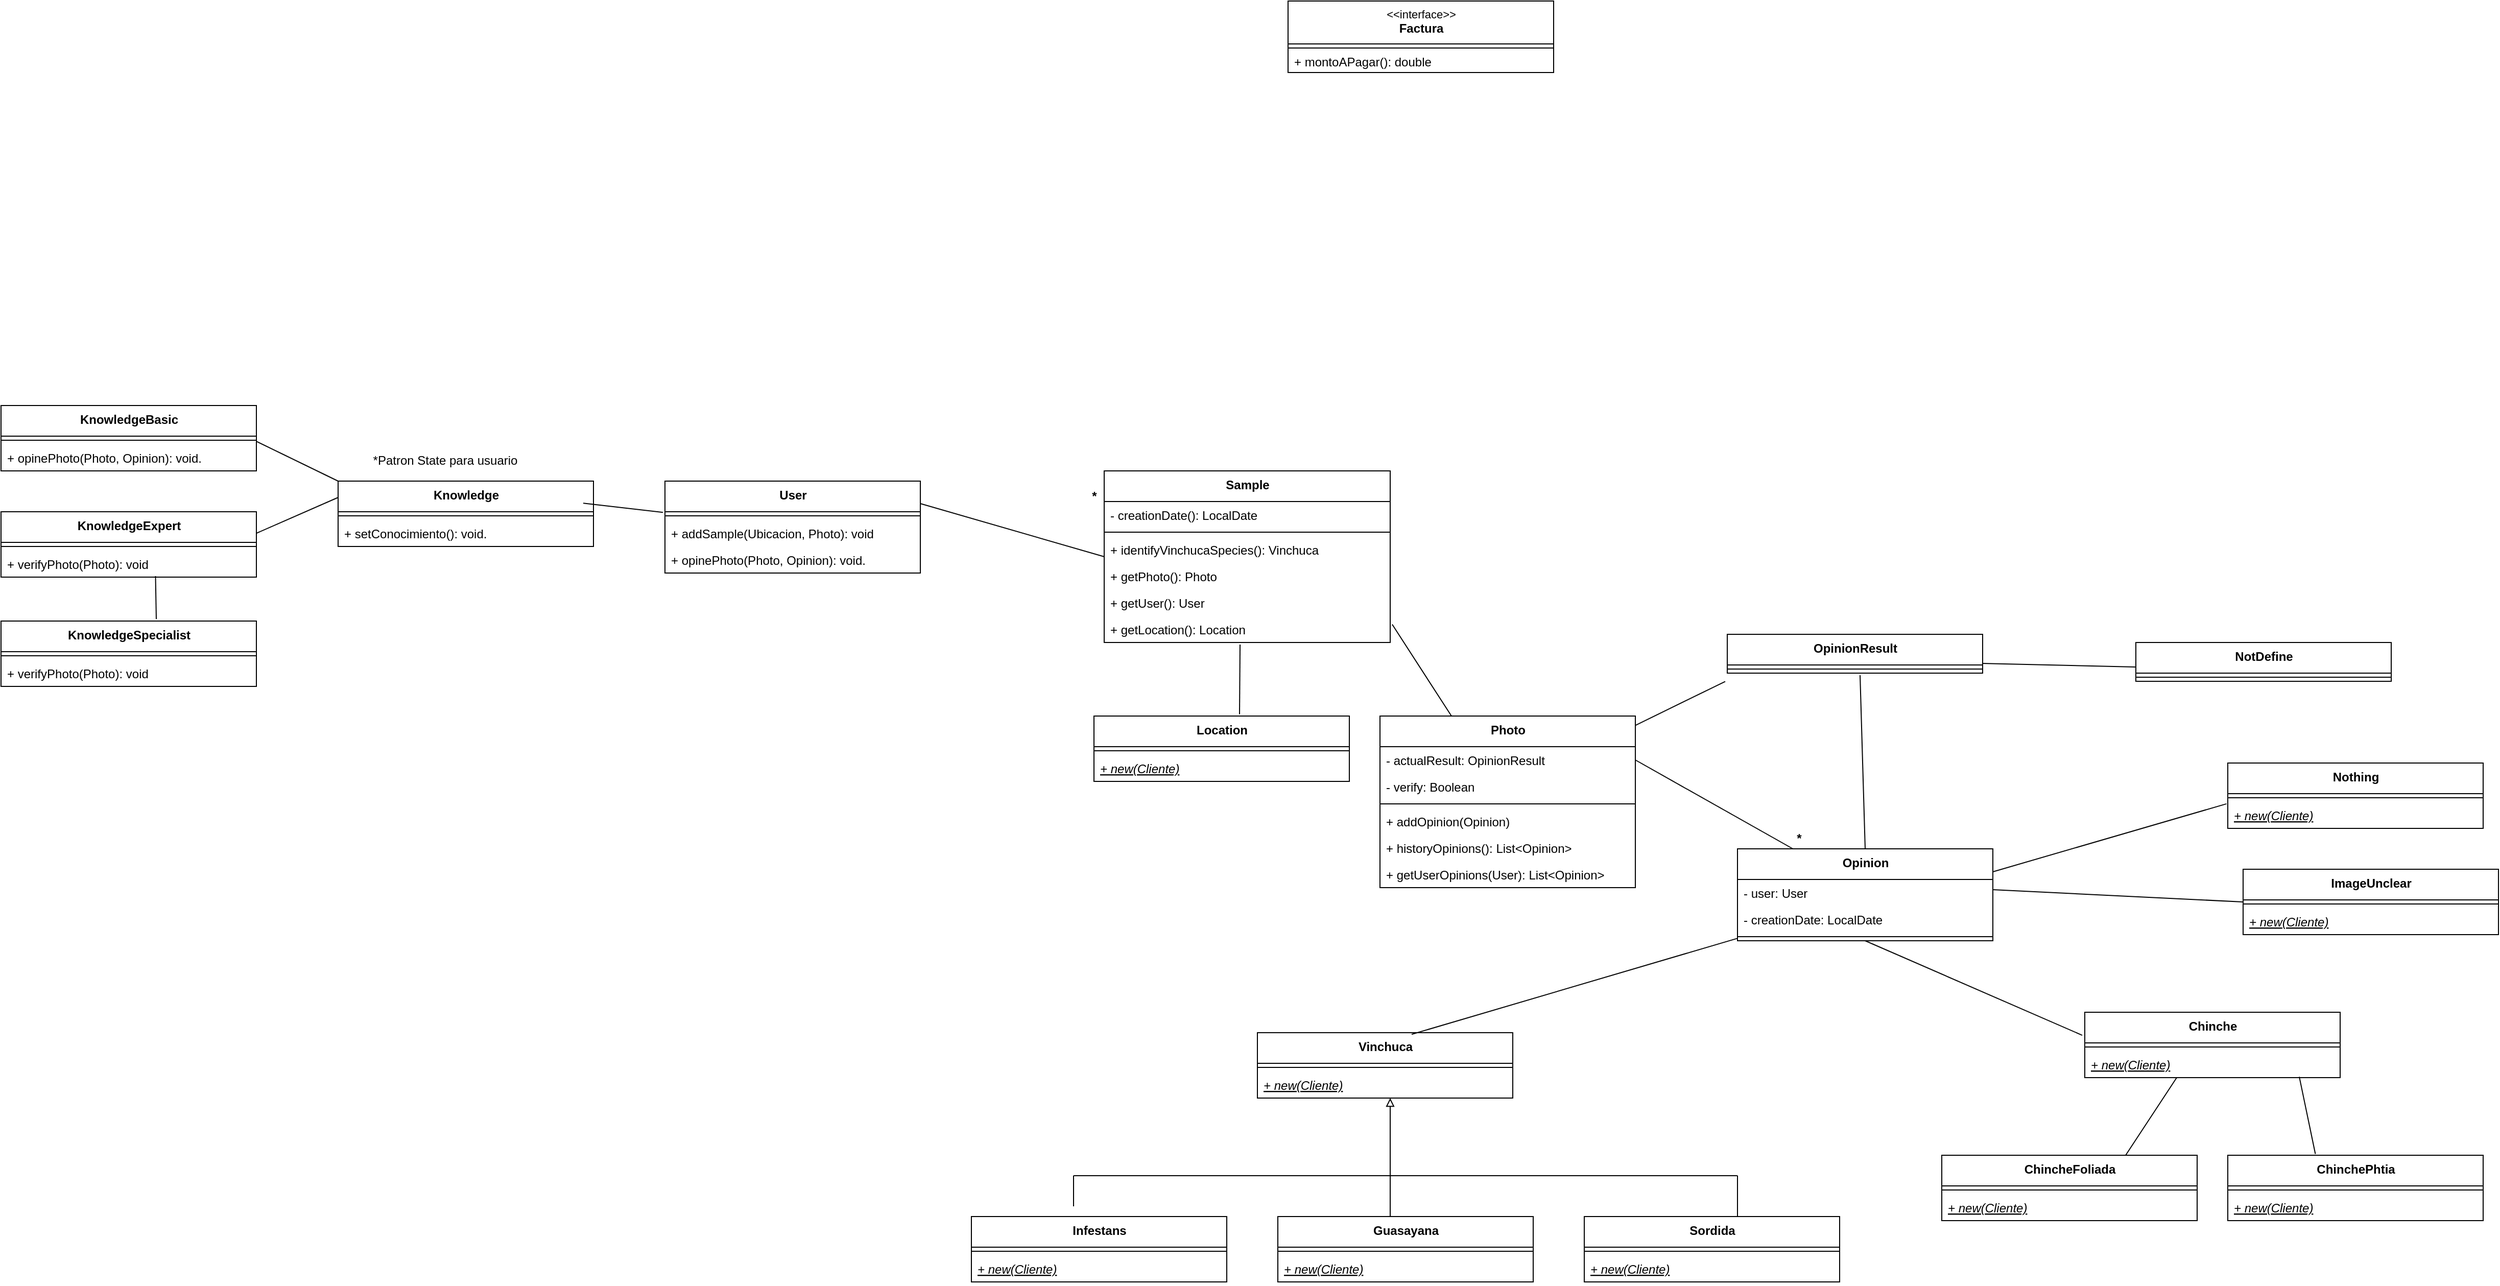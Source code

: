 <mxfile version="18.0.3" type="github">
  <diagram id="ae7LBZ6DJG40jsGKR7rI" name="Page-1">
    <mxGraphModel dx="2588" dy="495" grid="1" gridSize="10" guides="1" tooltips="1" connect="1" arrows="1" fold="1" page="1" pageScale="1" pageWidth="827" pageHeight="1169" math="0" shadow="0">
      <root>
        <mxCell id="0" />
        <mxCell id="1" parent="0" />
        <mxCell id="K2JFEXqpJTepmIrNeF1m-1" value="&lt;span style=&quot;font-size: 12px ; font-weight: 700&quot;&gt;User&lt;/span&gt;" style="swimlane;fontStyle=0;align=center;verticalAlign=top;childLayout=stackLayout;horizontal=1;startSize=30;horizontalStack=0;resizeParent=1;resizeParentMax=0;resizeLast=0;collapsible=0;marginBottom=0;html=1;labelBackgroundColor=none;labelBorderColor=none;fontSize=11;" parent="1" vertex="1">
          <mxGeometry x="-240" y="570" width="250" height="90" as="geometry" />
        </mxCell>
        <mxCell id="K2JFEXqpJTepmIrNeF1m-3" value="" style="line;strokeWidth=1;fillColor=none;align=left;verticalAlign=middle;spacingTop=-1;spacingLeft=3;spacingRight=3;rotatable=0;labelPosition=right;points=[];portConstraint=eastwest;labelBackgroundColor=none;labelBorderColor=none;fontSize=11;html=1;" parent="K2JFEXqpJTepmIrNeF1m-1" vertex="1">
          <mxGeometry y="30" width="250" height="8" as="geometry" />
        </mxCell>
        <mxCell id="pHlB20BNlkgOtDpx7atT-137" value="+ addSample(Ubicacion, Photo): void" style="text;strokeColor=none;fillColor=none;align=left;verticalAlign=top;spacingLeft=4;spacingRight=4;overflow=hidden;rotatable=0;points=[[0,0.5],[1,0.5]];portConstraint=eastwest;fontStyle=0" parent="K2JFEXqpJTepmIrNeF1m-1" vertex="1">
          <mxGeometry y="38" width="250" height="26" as="geometry" />
        </mxCell>
        <mxCell id="pHlB20BNlkgOtDpx7atT-17" value="+ opinePhoto(Photo, Opinion): void." style="text;strokeColor=none;fillColor=none;align=left;verticalAlign=top;spacingLeft=4;spacingRight=4;overflow=hidden;rotatable=0;points=[[0,0.5],[1,0.5]];portConstraint=eastwest;fontStyle=0" parent="K2JFEXqpJTepmIrNeF1m-1" vertex="1">
          <mxGeometry y="64" width="250" height="26" as="geometry" />
        </mxCell>
        <mxCell id="K2JFEXqpJTepmIrNeF1m-9" value="&amp;lt;&amp;lt;interface&amp;gt;&amp;gt;&lt;br&gt;&lt;span style=&quot;font-size: 12px ; font-weight: 700&quot;&gt;Factura&lt;/span&gt;" style="swimlane;fontStyle=0;align=center;verticalAlign=top;childLayout=stackLayout;horizontal=1;startSize=42;horizontalStack=0;resizeParent=1;resizeParentMax=0;resizeLast=0;collapsible=0;marginBottom=0;html=1;labelBackgroundColor=none;labelBorderColor=none;fontSize=11;" parent="1" vertex="1">
          <mxGeometry x="370" y="100" width="260" height="70" as="geometry" />
        </mxCell>
        <mxCell id="K2JFEXqpJTepmIrNeF1m-10" value="" style="line;strokeWidth=1;fillColor=none;align=left;verticalAlign=middle;spacingTop=-1;spacingLeft=3;spacingRight=3;rotatable=0;labelPosition=right;points=[];portConstraint=eastwest;labelBackgroundColor=none;labelBorderColor=none;fontSize=11;html=1;" parent="K2JFEXqpJTepmIrNeF1m-9" vertex="1">
          <mxGeometry y="42" width="260" height="8" as="geometry" />
        </mxCell>
        <mxCell id="K2JFEXqpJTepmIrNeF1m-11" value="&lt;span style=&quot;font-size: 12px&quot;&gt;+ montoAPagar(): double&lt;/span&gt;" style="text;html=1;strokeColor=none;fillColor=none;align=left;verticalAlign=middle;spacingLeft=4;spacingRight=4;overflow=hidden;rotatable=0;points=[[0,0.5],[1,0.5]];portConstraint=eastwest;labelBackgroundColor=none;labelBorderColor=none;fontSize=11;" parent="K2JFEXqpJTepmIrNeF1m-9" vertex="1">
          <mxGeometry y="50" width="260" height="20" as="geometry" />
        </mxCell>
        <mxCell id="pHlB20BNlkgOtDpx7atT-3" value="&lt;span style=&quot;font-size: 12px ; font-weight: 700&quot;&gt;Sample&lt;/span&gt;" style="swimlane;fontStyle=0;align=center;verticalAlign=top;childLayout=stackLayout;horizontal=1;startSize=30;horizontalStack=0;resizeParent=1;resizeParentMax=0;resizeLast=0;collapsible=0;marginBottom=0;html=1;labelBackgroundColor=none;labelBorderColor=none;fontSize=11;" parent="1" vertex="1">
          <mxGeometry x="190" y="560" width="280" height="168" as="geometry" />
        </mxCell>
        <mxCell id="_neJQCjdiO2XLyn74PPV-8" value="- creationDate(): LocalDate" style="text;strokeColor=none;fillColor=none;align=left;verticalAlign=top;spacingLeft=4;spacingRight=4;overflow=hidden;rotatable=0;points=[[0,0.5],[1,0.5]];portConstraint=eastwest;fontStyle=0" vertex="1" parent="pHlB20BNlkgOtDpx7atT-3">
          <mxGeometry y="30" width="280" height="26" as="geometry" />
        </mxCell>
        <mxCell id="pHlB20BNlkgOtDpx7atT-5" value="" style="line;strokeWidth=1;fillColor=none;align=left;verticalAlign=middle;spacingTop=-1;spacingLeft=3;spacingRight=3;rotatable=0;labelPosition=right;points=[];portConstraint=eastwest;labelBackgroundColor=none;labelBorderColor=none;fontSize=11;html=1;" parent="pHlB20BNlkgOtDpx7atT-3" vertex="1">
          <mxGeometry y="56" width="280" height="8" as="geometry" />
        </mxCell>
        <mxCell id="pHlB20BNlkgOtDpx7atT-6" value="+ identifyVinchucaSpecies(): Vinchuca" style="text;strokeColor=none;fillColor=none;align=left;verticalAlign=top;spacingLeft=4;spacingRight=4;overflow=hidden;rotatable=0;points=[[0,0.5],[1,0.5]];portConstraint=eastwest;fontStyle=0" parent="pHlB20BNlkgOtDpx7atT-3" vertex="1">
          <mxGeometry y="64" width="280" height="26" as="geometry" />
        </mxCell>
        <mxCell id="_neJQCjdiO2XLyn74PPV-9" value="+ getPhoto(): Photo" style="text;strokeColor=none;fillColor=none;align=left;verticalAlign=top;spacingLeft=4;spacingRight=4;overflow=hidden;rotatable=0;points=[[0,0.5],[1,0.5]];portConstraint=eastwest;fontStyle=0" vertex="1" parent="pHlB20BNlkgOtDpx7atT-3">
          <mxGeometry y="90" width="280" height="26" as="geometry" />
        </mxCell>
        <mxCell id="_neJQCjdiO2XLyn74PPV-10" value="+ getUser(): User" style="text;strokeColor=none;fillColor=none;align=left;verticalAlign=top;spacingLeft=4;spacingRight=4;overflow=hidden;rotatable=0;points=[[0,0.5],[1,0.5]];portConstraint=eastwest;fontStyle=0" vertex="1" parent="pHlB20BNlkgOtDpx7atT-3">
          <mxGeometry y="116" width="280" height="26" as="geometry" />
        </mxCell>
        <mxCell id="_neJQCjdiO2XLyn74PPV-11" value="+ getLocation(): Location" style="text;strokeColor=none;fillColor=none;align=left;verticalAlign=top;spacingLeft=4;spacingRight=4;overflow=hidden;rotatable=0;points=[[0,0.5],[1,0.5]];portConstraint=eastwest;fontStyle=0" vertex="1" parent="pHlB20BNlkgOtDpx7atT-3">
          <mxGeometry y="142" width="280" height="26" as="geometry" />
        </mxCell>
        <mxCell id="pHlB20BNlkgOtDpx7atT-47" value="&lt;span style=&quot;font-size: 12px;&quot;&gt;&lt;b&gt;Vinchuca&lt;/b&gt;&lt;/span&gt;" style="swimlane;fontStyle=0;align=center;verticalAlign=top;childLayout=stackLayout;horizontal=1;startSize=30;horizontalStack=0;resizeParent=1;resizeParentMax=0;resizeLast=0;collapsible=0;marginBottom=0;html=1;labelBackgroundColor=none;labelBorderColor=none;fontSize=11;" parent="1" vertex="1">
          <mxGeometry x="340" y="1110" width="250" height="64" as="geometry" />
        </mxCell>
        <mxCell id="pHlB20BNlkgOtDpx7atT-49" value="" style="line;strokeWidth=1;fillColor=none;align=left;verticalAlign=middle;spacingTop=-1;spacingLeft=3;spacingRight=3;rotatable=0;labelPosition=right;points=[];portConstraint=eastwest;labelBackgroundColor=none;labelBorderColor=none;fontSize=11;html=1;" parent="pHlB20BNlkgOtDpx7atT-47" vertex="1">
          <mxGeometry y="30" width="250" height="8" as="geometry" />
        </mxCell>
        <mxCell id="pHlB20BNlkgOtDpx7atT-50" value="+ new(Cliente)" style="text;strokeColor=none;fillColor=none;align=left;verticalAlign=top;spacingLeft=4;spacingRight=4;overflow=hidden;rotatable=0;points=[[0,0.5],[1,0.5]];portConstraint=eastwest;fontStyle=6" parent="pHlB20BNlkgOtDpx7atT-47" vertex="1">
          <mxGeometry y="38" width="250" height="26" as="geometry" />
        </mxCell>
        <mxCell id="pHlB20BNlkgOtDpx7atT-58" value="&lt;span style=&quot;font-size: 12px;&quot;&gt;&lt;b&gt;Sordida&lt;/b&gt;&lt;/span&gt;" style="swimlane;fontStyle=0;align=center;verticalAlign=top;childLayout=stackLayout;horizontal=1;startSize=30;horizontalStack=0;resizeParent=1;resizeParentMax=0;resizeLast=0;collapsible=0;marginBottom=0;html=1;labelBackgroundColor=none;labelBorderColor=none;fontSize=11;" parent="1" vertex="1">
          <mxGeometry x="660" y="1290" width="250" height="64" as="geometry" />
        </mxCell>
        <mxCell id="pHlB20BNlkgOtDpx7atT-60" value="" style="line;strokeWidth=1;fillColor=none;align=left;verticalAlign=middle;spacingTop=-1;spacingLeft=3;spacingRight=3;rotatable=0;labelPosition=right;points=[];portConstraint=eastwest;labelBackgroundColor=none;labelBorderColor=none;fontSize=11;html=1;" parent="pHlB20BNlkgOtDpx7atT-58" vertex="1">
          <mxGeometry y="30" width="250" height="8" as="geometry" />
        </mxCell>
        <mxCell id="pHlB20BNlkgOtDpx7atT-61" value="+ new(Cliente)" style="text;strokeColor=none;fillColor=none;align=left;verticalAlign=top;spacingLeft=4;spacingRight=4;overflow=hidden;rotatable=0;points=[[0,0.5],[1,0.5]];portConstraint=eastwest;fontStyle=6" parent="pHlB20BNlkgOtDpx7atT-58" vertex="1">
          <mxGeometry y="38" width="250" height="26" as="geometry" />
        </mxCell>
        <mxCell id="pHlB20BNlkgOtDpx7atT-69" value="&lt;span style=&quot;font-size: 12px;&quot;&gt;&lt;b&gt;Infestans&lt;/b&gt;&lt;/span&gt;" style="swimlane;fontStyle=0;align=center;verticalAlign=top;childLayout=stackLayout;horizontal=1;startSize=30;horizontalStack=0;resizeParent=1;resizeParentMax=0;resizeLast=0;collapsible=0;marginBottom=0;html=1;labelBackgroundColor=none;labelBorderColor=none;fontSize=11;" parent="1" vertex="1">
          <mxGeometry x="60" y="1290" width="250" height="64" as="geometry" />
        </mxCell>
        <mxCell id="pHlB20BNlkgOtDpx7atT-71" value="" style="line;strokeWidth=1;fillColor=none;align=left;verticalAlign=middle;spacingTop=-1;spacingLeft=3;spacingRight=3;rotatable=0;labelPosition=right;points=[];portConstraint=eastwest;labelBackgroundColor=none;labelBorderColor=none;fontSize=11;html=1;" parent="pHlB20BNlkgOtDpx7atT-69" vertex="1">
          <mxGeometry y="30" width="250" height="8" as="geometry" />
        </mxCell>
        <mxCell id="pHlB20BNlkgOtDpx7atT-72" value="+ new(Cliente)" style="text;strokeColor=none;fillColor=none;align=left;verticalAlign=top;spacingLeft=4;spacingRight=4;overflow=hidden;rotatable=0;points=[[0,0.5],[1,0.5]];portConstraint=eastwest;fontStyle=6" parent="pHlB20BNlkgOtDpx7atT-69" vertex="1">
          <mxGeometry y="38" width="250" height="26" as="geometry" />
        </mxCell>
        <mxCell id="pHlB20BNlkgOtDpx7atT-80" value="&lt;span style=&quot;font-size: 12px;&quot;&gt;&lt;b&gt;Guasayana&lt;/b&gt;&lt;/span&gt;" style="swimlane;fontStyle=0;align=center;verticalAlign=top;childLayout=stackLayout;horizontal=1;startSize=30;horizontalStack=0;resizeParent=1;resizeParentMax=0;resizeLast=0;collapsible=0;marginBottom=0;html=1;labelBackgroundColor=none;labelBorderColor=none;fontSize=11;" parent="1" vertex="1">
          <mxGeometry x="360" y="1290" width="250" height="64" as="geometry" />
        </mxCell>
        <mxCell id="pHlB20BNlkgOtDpx7atT-82" value="" style="line;strokeWidth=1;fillColor=none;align=left;verticalAlign=middle;spacingTop=-1;spacingLeft=3;spacingRight=3;rotatable=0;labelPosition=right;points=[];portConstraint=eastwest;labelBackgroundColor=none;labelBorderColor=none;fontSize=11;html=1;" parent="pHlB20BNlkgOtDpx7atT-80" vertex="1">
          <mxGeometry y="30" width="250" height="8" as="geometry" />
        </mxCell>
        <mxCell id="pHlB20BNlkgOtDpx7atT-83" value="+ new(Cliente)" style="text;strokeColor=none;fillColor=none;align=left;verticalAlign=top;spacingLeft=4;spacingRight=4;overflow=hidden;rotatable=0;points=[[0,0.5],[1,0.5]];portConstraint=eastwest;fontStyle=6" parent="pHlB20BNlkgOtDpx7atT-80" vertex="1">
          <mxGeometry y="38" width="250" height="26" as="geometry" />
        </mxCell>
        <mxCell id="pHlB20BNlkgOtDpx7atT-92" value="" style="endArrow=none;html=1;rounded=0;" parent="1" edge="1">
          <mxGeometry width="50" height="50" relative="1" as="geometry">
            <mxPoint x="160" y="1250" as="sourcePoint" />
            <mxPoint x="810" y="1250" as="targetPoint" />
          </mxGeometry>
        </mxCell>
        <mxCell id="pHlB20BNlkgOtDpx7atT-93" value="" style="endArrow=none;html=1;rounded=0;endFill=0;" parent="1" edge="1">
          <mxGeometry width="50" height="50" relative="1" as="geometry">
            <mxPoint x="470" y="1250" as="sourcePoint" />
            <mxPoint x="470" y="1290" as="targetPoint" />
          </mxGeometry>
        </mxCell>
        <mxCell id="pHlB20BNlkgOtDpx7atT-94" value="" style="endArrow=block;html=1;rounded=0;entryX=0.52;entryY=1;entryDx=0;entryDy=0;entryPerimeter=0;endFill=0;" parent="1" target="pHlB20BNlkgOtDpx7atT-50" edge="1">
          <mxGeometry width="50" height="50" relative="1" as="geometry">
            <mxPoint x="470" y="1260" as="sourcePoint" />
            <mxPoint x="510" y="1230" as="targetPoint" />
          </mxGeometry>
        </mxCell>
        <mxCell id="pHlB20BNlkgOtDpx7atT-95" value="" style="endArrow=none;html=1;rounded=0;endFill=0;" parent="1" edge="1">
          <mxGeometry width="50" height="50" relative="1" as="geometry">
            <mxPoint x="160" y="1250" as="sourcePoint" />
            <mxPoint x="160" y="1280" as="targetPoint" />
          </mxGeometry>
        </mxCell>
        <mxCell id="pHlB20BNlkgOtDpx7atT-97" value="" style="endArrow=none;html=1;rounded=0;endFill=0;" parent="1" edge="1">
          <mxGeometry width="50" height="50" relative="1" as="geometry">
            <mxPoint x="810" y="1250" as="sourcePoint" />
            <mxPoint x="810" y="1290" as="targetPoint" />
          </mxGeometry>
        </mxCell>
        <mxCell id="pHlB20BNlkgOtDpx7atT-100" value="&lt;span style=&quot;font-size: 12px;&quot;&gt;&lt;b&gt;Photo&lt;/b&gt;&lt;/span&gt;" style="swimlane;fontStyle=0;align=center;verticalAlign=top;childLayout=stackLayout;horizontal=1;startSize=30;horizontalStack=0;resizeParent=1;resizeParentMax=0;resizeLast=0;collapsible=0;marginBottom=0;html=1;labelBackgroundColor=none;labelBorderColor=none;fontSize=11;" parent="1" vertex="1">
          <mxGeometry x="460" y="800" width="250" height="168" as="geometry" />
        </mxCell>
        <mxCell id="pHlB20BNlkgOtDpx7atT-103" value="- actualResult: OpinionResult" style="text;strokeColor=none;fillColor=none;align=left;verticalAlign=top;spacingLeft=4;spacingRight=4;overflow=hidden;rotatable=0;points=[[0,0.5],[1,0.5]];portConstraint=eastwest;fontStyle=0" parent="pHlB20BNlkgOtDpx7atT-100" vertex="1">
          <mxGeometry y="30" width="250" height="26" as="geometry" />
        </mxCell>
        <mxCell id="cK6lhMqTZY_zGtxXsKJP-9" value="- verify: Boolean" style="text;strokeColor=none;fillColor=none;align=left;verticalAlign=top;spacingLeft=4;spacingRight=4;overflow=hidden;rotatable=0;points=[[0,0.5],[1,0.5]];portConstraint=eastwest;fontStyle=0" parent="pHlB20BNlkgOtDpx7atT-100" vertex="1">
          <mxGeometry y="56" width="250" height="26" as="geometry" />
        </mxCell>
        <mxCell id="pHlB20BNlkgOtDpx7atT-102" value="" style="line;strokeWidth=1;fillColor=none;align=left;verticalAlign=middle;spacingTop=-1;spacingLeft=3;spacingRight=3;rotatable=0;labelPosition=right;points=[];portConstraint=eastwest;labelBackgroundColor=none;labelBorderColor=none;fontSize=11;html=1;" parent="pHlB20BNlkgOtDpx7atT-100" vertex="1">
          <mxGeometry y="82" width="250" height="8" as="geometry" />
        </mxCell>
        <mxCell id="cK6lhMqTZY_zGtxXsKJP-25" value="+ addOpinion(Opinion)" style="text;strokeColor=none;fillColor=none;align=left;verticalAlign=top;spacingLeft=4;spacingRight=4;overflow=hidden;rotatable=0;points=[[0,0.5],[1,0.5]];portConstraint=eastwest;fontStyle=0" parent="pHlB20BNlkgOtDpx7atT-100" vertex="1">
          <mxGeometry y="90" width="250" height="26" as="geometry" />
        </mxCell>
        <mxCell id="cK6lhMqTZY_zGtxXsKJP-26" value="+ historyOpinions(): List&lt;Opinion&gt;" style="text;strokeColor=none;fillColor=none;align=left;verticalAlign=top;spacingLeft=4;spacingRight=4;overflow=hidden;rotatable=0;points=[[0,0.5],[1,0.5]];portConstraint=eastwest;fontStyle=0" parent="pHlB20BNlkgOtDpx7atT-100" vertex="1">
          <mxGeometry y="116" width="250" height="26" as="geometry" />
        </mxCell>
        <mxCell id="_neJQCjdiO2XLyn74PPV-12" value="+ getUserOpinions(User): List&lt;Opinion&gt;" style="text;strokeColor=none;fillColor=none;align=left;verticalAlign=top;spacingLeft=4;spacingRight=4;overflow=hidden;rotatable=0;points=[[0,0.5],[1,0.5]];portConstraint=eastwest;fontStyle=0" vertex="1" parent="pHlB20BNlkgOtDpx7atT-100">
          <mxGeometry y="142" width="250" height="26" as="geometry" />
        </mxCell>
        <mxCell id="pHlB20BNlkgOtDpx7atT-108" value="&lt;span style=&quot;font-size: 12px;&quot;&gt;&lt;b&gt;Location&lt;/b&gt;&lt;/span&gt;" style="swimlane;fontStyle=0;align=center;verticalAlign=top;childLayout=stackLayout;horizontal=1;startSize=30;horizontalStack=0;resizeParent=1;resizeParentMax=0;resizeLast=0;collapsible=0;marginBottom=0;html=1;labelBackgroundColor=none;labelBorderColor=none;fontSize=11;" parent="1" vertex="1">
          <mxGeometry x="180" y="800" width="250" height="64" as="geometry" />
        </mxCell>
        <mxCell id="pHlB20BNlkgOtDpx7atT-110" value="" style="line;strokeWidth=1;fillColor=none;align=left;verticalAlign=middle;spacingTop=-1;spacingLeft=3;spacingRight=3;rotatable=0;labelPosition=right;points=[];portConstraint=eastwest;labelBackgroundColor=none;labelBorderColor=none;fontSize=11;html=1;" parent="pHlB20BNlkgOtDpx7atT-108" vertex="1">
          <mxGeometry y="30" width="250" height="8" as="geometry" />
        </mxCell>
        <mxCell id="pHlB20BNlkgOtDpx7atT-111" value="+ new(Cliente)" style="text;strokeColor=none;fillColor=none;align=left;verticalAlign=top;spacingLeft=4;spacingRight=4;overflow=hidden;rotatable=0;points=[[0,0.5],[1,0.5]];portConstraint=eastwest;fontStyle=6" parent="pHlB20BNlkgOtDpx7atT-108" vertex="1">
          <mxGeometry y="38" width="250" height="26" as="geometry" />
        </mxCell>
        <mxCell id="pHlB20BNlkgOtDpx7atT-112" value="" style="endArrow=none;html=1;rounded=0;exitX=0.57;exitY=-0.028;exitDx=0;exitDy=0;exitPerimeter=0;entryX=0.475;entryY=1.077;entryDx=0;entryDy=0;entryPerimeter=0;" parent="1" source="pHlB20BNlkgOtDpx7atT-108" target="_neJQCjdiO2XLyn74PPV-11" edge="1">
          <mxGeometry width="50" height="50" relative="1" as="geometry">
            <mxPoint x="320" y="790" as="sourcePoint" />
            <mxPoint x="323" y="740" as="targetPoint" />
          </mxGeometry>
        </mxCell>
        <mxCell id="pHlB20BNlkgOtDpx7atT-113" value="" style="endArrow=none;html=1;rounded=0;entryX=0;entryY=0.5;entryDx=0;entryDy=0;" parent="1" target="pHlB20BNlkgOtDpx7atT-3" edge="1">
          <mxGeometry width="50" height="50" relative="1" as="geometry">
            <mxPoint x="10" y="592" as="sourcePoint" />
            <mxPoint x="370" y="710" as="targetPoint" />
          </mxGeometry>
        </mxCell>
        <mxCell id="pHlB20BNlkgOtDpx7atT-114" value="" style="endArrow=none;html=1;rounded=0;entryX=1.007;entryY=0.318;entryDx=0;entryDy=0;entryPerimeter=0;" parent="1" target="_neJQCjdiO2XLyn74PPV-11" edge="1">
          <mxGeometry width="50" height="50" relative="1" as="geometry">
            <mxPoint x="530" y="800" as="sourcePoint" />
            <mxPoint x="470" y="690" as="targetPoint" />
          </mxGeometry>
        </mxCell>
        <mxCell id="pHlB20BNlkgOtDpx7atT-115" value="&lt;span style=&quot;font-size: 12px;&quot;&gt;&lt;b&gt;ChinchePhtia&lt;/b&gt;&lt;/span&gt;" style="swimlane;fontStyle=0;align=center;verticalAlign=top;childLayout=stackLayout;horizontal=1;startSize=30;horizontalStack=0;resizeParent=1;resizeParentMax=0;resizeLast=0;collapsible=0;marginBottom=0;html=1;labelBackgroundColor=none;labelBorderColor=none;fontSize=11;" parent="1" vertex="1">
          <mxGeometry x="1290" y="1230" width="250" height="64" as="geometry" />
        </mxCell>
        <mxCell id="pHlB20BNlkgOtDpx7atT-117" value="" style="line;strokeWidth=1;fillColor=none;align=left;verticalAlign=middle;spacingTop=-1;spacingLeft=3;spacingRight=3;rotatable=0;labelPosition=right;points=[];portConstraint=eastwest;labelBackgroundColor=none;labelBorderColor=none;fontSize=11;html=1;" parent="pHlB20BNlkgOtDpx7atT-115" vertex="1">
          <mxGeometry y="30" width="250" height="8" as="geometry" />
        </mxCell>
        <mxCell id="pHlB20BNlkgOtDpx7atT-118" value="+ new(Cliente)" style="text;strokeColor=none;fillColor=none;align=left;verticalAlign=top;spacingLeft=4;spacingRight=4;overflow=hidden;rotatable=0;points=[[0,0.5],[1,0.5]];portConstraint=eastwest;fontStyle=6" parent="pHlB20BNlkgOtDpx7atT-115" vertex="1">
          <mxGeometry y="38" width="250" height="26" as="geometry" />
        </mxCell>
        <mxCell id="pHlB20BNlkgOtDpx7atT-119" value="&lt;span style=&quot;font-size: 12px;&quot;&gt;&lt;b&gt;ChincheFoliada&lt;/b&gt;&lt;/span&gt;" style="swimlane;fontStyle=0;align=center;verticalAlign=top;childLayout=stackLayout;horizontal=1;startSize=30;horizontalStack=0;resizeParent=1;resizeParentMax=0;resizeLast=0;collapsible=0;marginBottom=0;html=1;labelBackgroundColor=none;labelBorderColor=none;fontSize=11;" parent="1" vertex="1">
          <mxGeometry x="1010" y="1230" width="250" height="64" as="geometry" />
        </mxCell>
        <mxCell id="pHlB20BNlkgOtDpx7atT-121" value="" style="line;strokeWidth=1;fillColor=none;align=left;verticalAlign=middle;spacingTop=-1;spacingLeft=3;spacingRight=3;rotatable=0;labelPosition=right;points=[];portConstraint=eastwest;labelBackgroundColor=none;labelBorderColor=none;fontSize=11;html=1;" parent="pHlB20BNlkgOtDpx7atT-119" vertex="1">
          <mxGeometry y="30" width="250" height="8" as="geometry" />
        </mxCell>
        <mxCell id="pHlB20BNlkgOtDpx7atT-122" value="+ new(Cliente)" style="text;strokeColor=none;fillColor=none;align=left;verticalAlign=top;spacingLeft=4;spacingRight=4;overflow=hidden;rotatable=0;points=[[0,0.5],[1,0.5]];portConstraint=eastwest;fontStyle=6" parent="pHlB20BNlkgOtDpx7atT-119" vertex="1">
          <mxGeometry y="38" width="250" height="26" as="geometry" />
        </mxCell>
        <mxCell id="pHlB20BNlkgOtDpx7atT-123" value="&lt;span style=&quot;font-size: 12px;&quot;&gt;&lt;b&gt;Chinche&lt;/b&gt;&lt;/span&gt;" style="swimlane;fontStyle=0;align=center;verticalAlign=top;childLayout=stackLayout;horizontal=1;startSize=30;horizontalStack=0;resizeParent=1;resizeParentMax=0;resizeLast=0;collapsible=0;marginBottom=0;html=1;labelBackgroundColor=none;labelBorderColor=none;fontSize=11;" parent="1" vertex="1">
          <mxGeometry x="1150" y="1090" width="250" height="64" as="geometry" />
        </mxCell>
        <mxCell id="pHlB20BNlkgOtDpx7atT-125" value="" style="line;strokeWidth=1;fillColor=none;align=left;verticalAlign=middle;spacingTop=-1;spacingLeft=3;spacingRight=3;rotatable=0;labelPosition=right;points=[];portConstraint=eastwest;labelBackgroundColor=none;labelBorderColor=none;fontSize=11;html=1;" parent="pHlB20BNlkgOtDpx7atT-123" vertex="1">
          <mxGeometry y="30" width="250" height="8" as="geometry" />
        </mxCell>
        <mxCell id="pHlB20BNlkgOtDpx7atT-126" value="+ new(Cliente)" style="text;strokeColor=none;fillColor=none;align=left;verticalAlign=top;spacingLeft=4;spacingRight=4;overflow=hidden;rotatable=0;points=[[0,0.5],[1,0.5]];portConstraint=eastwest;fontStyle=6" parent="pHlB20BNlkgOtDpx7atT-123" vertex="1">
          <mxGeometry y="38" width="250" height="26" as="geometry" />
        </mxCell>
        <mxCell id="pHlB20BNlkgOtDpx7atT-127" value="" style="endArrow=none;html=1;rounded=0;entryX=0.36;entryY=1;entryDx=0;entryDy=0;entryPerimeter=0;exitX=0.72;exitY=0;exitDx=0;exitDy=0;exitPerimeter=0;" parent="1" source="pHlB20BNlkgOtDpx7atT-119" target="pHlB20BNlkgOtDpx7atT-126" edge="1">
          <mxGeometry width="50" height="50" relative="1" as="geometry">
            <mxPoint x="1190" y="1190" as="sourcePoint" />
            <mxPoint x="1240" y="1140" as="targetPoint" />
          </mxGeometry>
        </mxCell>
        <mxCell id="pHlB20BNlkgOtDpx7atT-128" value="" style="endArrow=none;html=1;rounded=0;entryX=0.84;entryY=0.968;entryDx=0;entryDy=0;entryPerimeter=0;exitX=0.343;exitY=-0.019;exitDx=0;exitDy=0;exitPerimeter=0;" parent="1" source="pHlB20BNlkgOtDpx7atT-115" target="pHlB20BNlkgOtDpx7atT-126" edge="1">
          <mxGeometry width="50" height="50" relative="1" as="geometry">
            <mxPoint x="1370" y="1220" as="sourcePoint" />
            <mxPoint x="1420" y="1170" as="targetPoint" />
          </mxGeometry>
        </mxCell>
        <mxCell id="pHlB20BNlkgOtDpx7atT-129" value="&lt;span style=&quot;font-size: 12px;&quot;&gt;&lt;b&gt;Nothing&lt;/b&gt;&lt;/span&gt;" style="swimlane;fontStyle=0;align=center;verticalAlign=top;childLayout=stackLayout;horizontal=1;startSize=30;horizontalStack=0;resizeParent=1;resizeParentMax=0;resizeLast=0;collapsible=0;marginBottom=0;html=1;labelBackgroundColor=none;labelBorderColor=none;fontSize=11;" parent="1" vertex="1">
          <mxGeometry x="1290" y="846" width="250" height="64" as="geometry" />
        </mxCell>
        <mxCell id="pHlB20BNlkgOtDpx7atT-131" value="" style="line;strokeWidth=1;fillColor=none;align=left;verticalAlign=middle;spacingTop=-1;spacingLeft=3;spacingRight=3;rotatable=0;labelPosition=right;points=[];portConstraint=eastwest;labelBackgroundColor=none;labelBorderColor=none;fontSize=11;html=1;" parent="pHlB20BNlkgOtDpx7atT-129" vertex="1">
          <mxGeometry y="30" width="250" height="8" as="geometry" />
        </mxCell>
        <mxCell id="pHlB20BNlkgOtDpx7atT-132" value="+ new(Cliente)" style="text;strokeColor=none;fillColor=none;align=left;verticalAlign=top;spacingLeft=4;spacingRight=4;overflow=hidden;rotatable=0;points=[[0,0.5],[1,0.5]];portConstraint=eastwest;fontStyle=6" parent="pHlB20BNlkgOtDpx7atT-129" vertex="1">
          <mxGeometry y="38" width="250" height="26" as="geometry" />
        </mxCell>
        <mxCell id="pHlB20BNlkgOtDpx7atT-133" value="&lt;span style=&quot;font-size: 12px;&quot;&gt;&lt;b&gt;ImageUnclear&lt;/b&gt;&lt;/span&gt;" style="swimlane;fontStyle=0;align=center;verticalAlign=top;childLayout=stackLayout;horizontal=1;startSize=30;horizontalStack=0;resizeParent=1;resizeParentMax=0;resizeLast=0;collapsible=0;marginBottom=0;html=1;labelBackgroundColor=none;labelBorderColor=none;fontSize=11;" parent="1" vertex="1">
          <mxGeometry x="1305" y="950" width="250" height="64" as="geometry" />
        </mxCell>
        <mxCell id="pHlB20BNlkgOtDpx7atT-135" value="" style="line;strokeWidth=1;fillColor=none;align=left;verticalAlign=middle;spacingTop=-1;spacingLeft=3;spacingRight=3;rotatable=0;labelPosition=right;points=[];portConstraint=eastwest;labelBackgroundColor=none;labelBorderColor=none;fontSize=11;html=1;" parent="pHlB20BNlkgOtDpx7atT-133" vertex="1">
          <mxGeometry y="30" width="250" height="8" as="geometry" />
        </mxCell>
        <mxCell id="pHlB20BNlkgOtDpx7atT-136" value="+ new(Cliente)" style="text;strokeColor=none;fillColor=none;align=left;verticalAlign=top;spacingLeft=4;spacingRight=4;overflow=hidden;rotatable=0;points=[[0,0.5],[1,0.5]];portConstraint=eastwest;fontStyle=6" parent="pHlB20BNlkgOtDpx7atT-133" vertex="1">
          <mxGeometry y="38" width="250" height="26" as="geometry" />
        </mxCell>
        <mxCell id="pHlB20BNlkgOtDpx7atT-138" value="&lt;span style=&quot;font-size: 12px;&quot;&gt;&lt;b&gt;Opinion&lt;/b&gt;&lt;/span&gt;" style="swimlane;fontStyle=0;align=center;verticalAlign=top;childLayout=stackLayout;horizontal=1;startSize=30;horizontalStack=0;resizeParent=1;resizeParentMax=0;resizeLast=0;collapsible=0;marginBottom=0;html=1;labelBackgroundColor=none;labelBorderColor=none;fontSize=11;" parent="1" vertex="1">
          <mxGeometry x="810" y="930" width="250" height="90" as="geometry" />
        </mxCell>
        <mxCell id="_neJQCjdiO2XLyn74PPV-1" value="- user: User" style="text;strokeColor=none;fillColor=none;align=left;verticalAlign=top;spacingLeft=4;spacingRight=4;overflow=hidden;rotatable=0;points=[[0,0.5],[1,0.5]];portConstraint=eastwest;fontStyle=0" vertex="1" parent="pHlB20BNlkgOtDpx7atT-138">
          <mxGeometry y="30" width="250" height="26" as="geometry" />
        </mxCell>
        <mxCell id="_neJQCjdiO2XLyn74PPV-2" value="- creationDate: LocalDate" style="text;strokeColor=none;fillColor=none;align=left;verticalAlign=top;spacingLeft=4;spacingRight=4;overflow=hidden;rotatable=0;points=[[0,0.5],[1,0.5]];portConstraint=eastwest;fontStyle=0" vertex="1" parent="pHlB20BNlkgOtDpx7atT-138">
          <mxGeometry y="56" width="250" height="26" as="geometry" />
        </mxCell>
        <mxCell id="pHlB20BNlkgOtDpx7atT-140" value="" style="line;strokeWidth=1;fillColor=none;align=left;verticalAlign=middle;spacingTop=-1;spacingLeft=3;spacingRight=3;rotatable=0;labelPosition=right;points=[];portConstraint=eastwest;labelBackgroundColor=none;labelBorderColor=none;fontSize=11;html=1;" parent="pHlB20BNlkgOtDpx7atT-138" vertex="1">
          <mxGeometry y="82" width="250" height="8" as="geometry" />
        </mxCell>
        <mxCell id="pHlB20BNlkgOtDpx7atT-142" value="" style="endArrow=none;html=1;rounded=0;exitX=0.217;exitY=0;exitDx=0;exitDy=0;exitPerimeter=0;entryX=1;entryY=0.5;entryDx=0;entryDy=0;" parent="1" source="pHlB20BNlkgOtDpx7atT-138" edge="1">
          <mxGeometry width="50" height="50" relative="1" as="geometry">
            <mxPoint x="520" y="910" as="sourcePoint" />
            <mxPoint x="710" y="843.0" as="targetPoint" />
          </mxGeometry>
        </mxCell>
        <mxCell id="pHlB20BNlkgOtDpx7atT-145" value="&lt;b&gt;*&lt;/b&gt;" style="text;html=1;align=center;verticalAlign=middle;resizable=0;points=[];autosize=1;strokeColor=none;fillColor=none;" parent="1" vertex="1">
          <mxGeometry x="860" y="910" width="20" height="20" as="geometry" />
        </mxCell>
        <mxCell id="cK6lhMqTZY_zGtxXsKJP-5" value="" style="endArrow=none;html=1;rounded=0;exitX=-0.005;exitY=0.075;exitDx=0;exitDy=0;exitPerimeter=0;entryX=1;entryY=0.25;entryDx=0;entryDy=0;" parent="1" source="pHlB20BNlkgOtDpx7atT-132" target="pHlB20BNlkgOtDpx7atT-138" edge="1">
          <mxGeometry width="50" height="50" relative="1" as="geometry">
            <mxPoint x="1214.25" y="877" as="sourcePoint" />
            <mxPoint x="1060" y="790.0" as="targetPoint" />
          </mxGeometry>
        </mxCell>
        <mxCell id="cK6lhMqTZY_zGtxXsKJP-6" value="" style="endArrow=none;html=1;rounded=0;exitX=0;exitY=0.5;exitDx=0;exitDy=0;" parent="1" source="pHlB20BNlkgOtDpx7atT-133" edge="1">
          <mxGeometry width="50" height="50" relative="1" as="geometry">
            <mxPoint x="1328.75" y="829.95" as="sourcePoint" />
            <mxPoint x="1060" y="970" as="targetPoint" />
          </mxGeometry>
        </mxCell>
        <mxCell id="cK6lhMqTZY_zGtxXsKJP-7" value="" style="endArrow=none;html=1;rounded=0;exitX=-0.01;exitY=0.352;exitDx=0;exitDy=0;entryX=0.5;entryY=1;entryDx=0;entryDy=0;exitPerimeter=0;" parent="1" source="pHlB20BNlkgOtDpx7atT-123" target="pHlB20BNlkgOtDpx7atT-138" edge="1">
          <mxGeometry width="50" height="50" relative="1" as="geometry">
            <mxPoint x="1315" y="992" as="sourcePoint" />
            <mxPoint x="1031.75" y="997.666" as="targetPoint" />
          </mxGeometry>
        </mxCell>
        <mxCell id="cK6lhMqTZY_zGtxXsKJP-8" value="" style="endArrow=none;html=1;rounded=0;exitX=0.604;exitY=0.025;exitDx=0;exitDy=0;exitPerimeter=0;entryX=0.001;entryY=0.697;entryDx=0;entryDy=0;entryPerimeter=0;" parent="1" source="pHlB20BNlkgOtDpx7atT-47" edge="1" target="pHlB20BNlkgOtDpx7atT-140">
          <mxGeometry width="50" height="50" relative="1" as="geometry">
            <mxPoint x="1157.5" y="1122.528" as="sourcePoint" />
            <mxPoint x="850" y="970" as="targetPoint" />
          </mxGeometry>
        </mxCell>
        <mxCell id="cK6lhMqTZY_zGtxXsKJP-10" value="&lt;span style=&quot;font-size: 12px;&quot;&gt;&lt;b&gt;NotDefine&lt;/b&gt;&lt;/span&gt;" style="swimlane;fontStyle=0;align=center;verticalAlign=top;childLayout=stackLayout;horizontal=1;startSize=30;horizontalStack=0;resizeParent=1;resizeParentMax=0;resizeLast=0;collapsible=0;marginBottom=0;html=1;labelBackgroundColor=none;labelBorderColor=none;fontSize=11;" parent="1" vertex="1">
          <mxGeometry x="1200" y="728" width="250" height="38" as="geometry" />
        </mxCell>
        <mxCell id="cK6lhMqTZY_zGtxXsKJP-11" value="" style="line;strokeWidth=1;fillColor=none;align=left;verticalAlign=middle;spacingTop=-1;spacingLeft=3;spacingRight=3;rotatable=0;labelPosition=right;points=[];portConstraint=eastwest;labelBackgroundColor=none;labelBorderColor=none;fontSize=11;html=1;" parent="cK6lhMqTZY_zGtxXsKJP-10" vertex="1">
          <mxGeometry y="30" width="250" height="8" as="geometry" />
        </mxCell>
        <mxCell id="cK6lhMqTZY_zGtxXsKJP-14" value="&lt;span style=&quot;font-size: 12px;&quot;&gt;&lt;b&gt;OpinionResult&lt;/b&gt;&lt;/span&gt;" style="swimlane;fontStyle=0;align=center;verticalAlign=top;childLayout=stackLayout;horizontal=1;startSize=30;horizontalStack=0;resizeParent=1;resizeParentMax=0;resizeLast=0;collapsible=0;marginBottom=0;html=1;labelBackgroundColor=none;labelBorderColor=none;fontSize=11;" parent="1" vertex="1">
          <mxGeometry x="800" y="720" width="250" height="38" as="geometry" />
        </mxCell>
        <mxCell id="cK6lhMqTZY_zGtxXsKJP-15" value="" style="line;strokeWidth=1;fillColor=none;align=left;verticalAlign=middle;spacingTop=-1;spacingLeft=3;spacingRight=3;rotatable=0;labelPosition=right;points=[];portConstraint=eastwest;labelBackgroundColor=none;labelBorderColor=none;fontSize=11;html=1;" parent="cK6lhMqTZY_zGtxXsKJP-14" vertex="1">
          <mxGeometry y="30" width="250" height="8" as="geometry" />
        </mxCell>
        <mxCell id="cK6lhMqTZY_zGtxXsKJP-18" value="" style="endArrow=none;html=1;rounded=0;entryX=1;entryY=0.75;entryDx=0;entryDy=0;exitX=0;exitY=0.632;exitDx=0;exitDy=0;exitPerimeter=0;" parent="1" source="cK6lhMqTZY_zGtxXsKJP-10" edge="1" target="cK6lhMqTZY_zGtxXsKJP-14">
          <mxGeometry width="50" height="50" relative="1" as="geometry">
            <mxPoint x="700" y="930" as="sourcePoint" />
            <mxPoint x="1050" y="771" as="targetPoint" />
          </mxGeometry>
        </mxCell>
        <mxCell id="cK6lhMqTZY_zGtxXsKJP-19" value="" style="endArrow=none;html=1;rounded=0;exitX=0.5;exitY=0;exitDx=0;exitDy=0;" parent="1" source="pHlB20BNlkgOtDpx7atT-138" edge="1">
          <mxGeometry width="50" height="50" relative="1" as="geometry">
            <mxPoint x="780" y="930.7" as="sourcePoint" />
            <mxPoint x="930" y="760" as="targetPoint" />
          </mxGeometry>
        </mxCell>
        <mxCell id="cK6lhMqTZY_zGtxXsKJP-20" value="" style="endArrow=none;html=1;rounded=0;entryX=1.001;entryY=0.054;entryDx=0;entryDy=0;entryPerimeter=0;exitX=-0.008;exitY=0.313;exitDx=0;exitDy=0;exitPerimeter=0;" parent="1" target="pHlB20BNlkgOtDpx7atT-100" edge="1">
          <mxGeometry width="50" height="50" relative="1" as="geometry">
            <mxPoint x="798" y="766.138" as="sourcePoint" />
            <mxPoint x="719.75" y="820.62" as="targetPoint" />
          </mxGeometry>
        </mxCell>
        <mxCell id="cK6lhMqTZY_zGtxXsKJP-30" value="*Patron State para usuario" style="text;html=1;strokeColor=none;fillColor=none;align=center;verticalAlign=middle;whiteSpace=wrap;rounded=0;" parent="1" vertex="1">
          <mxGeometry x="-530" y="540" width="150" height="20" as="geometry" />
        </mxCell>
        <mxCell id="cK6lhMqTZY_zGtxXsKJP-31" value="&lt;span style=&quot;font-size: 12px;&quot;&gt;&lt;b&gt;Knowledge&lt;/b&gt;&lt;/span&gt;" style="swimlane;fontStyle=0;align=center;verticalAlign=top;childLayout=stackLayout;horizontal=1;startSize=30;horizontalStack=0;resizeParent=1;resizeParentMax=0;resizeLast=0;collapsible=0;marginBottom=0;html=1;labelBackgroundColor=none;labelBorderColor=none;fontSize=11;" parent="1" vertex="1">
          <mxGeometry x="-560" y="570" width="250" height="64" as="geometry" />
        </mxCell>
        <mxCell id="cK6lhMqTZY_zGtxXsKJP-32" value="" style="line;strokeWidth=1;fillColor=none;align=left;verticalAlign=middle;spacingTop=-1;spacingLeft=3;spacingRight=3;rotatable=0;labelPosition=right;points=[];portConstraint=eastwest;labelBackgroundColor=none;labelBorderColor=none;fontSize=11;html=1;" parent="cK6lhMqTZY_zGtxXsKJP-31" vertex="1">
          <mxGeometry y="30" width="250" height="8" as="geometry" />
        </mxCell>
        <mxCell id="cK6lhMqTZY_zGtxXsKJP-33" value="+ setConocimiento(): void." style="text;strokeColor=none;fillColor=none;align=left;verticalAlign=top;spacingLeft=4;spacingRight=4;overflow=hidden;rotatable=0;points=[[0,0.5],[1,0.5]];portConstraint=eastwest;fontStyle=0" parent="cK6lhMqTZY_zGtxXsKJP-31" vertex="1">
          <mxGeometry y="38" width="250" height="26" as="geometry" />
        </mxCell>
        <mxCell id="cK6lhMqTZY_zGtxXsKJP-34" value="" style="endArrow=none;html=1;rounded=0;entryX=-0.008;entryY=0.34;entryDx=0;entryDy=0;entryPerimeter=0;" parent="1" target="K2JFEXqpJTepmIrNeF1m-1" edge="1">
          <mxGeometry width="50" height="50" relative="1" as="geometry">
            <mxPoint x="-320" y="591.66" as="sourcePoint" />
            <mxPoint x="-140" y="591.66" as="targetPoint" />
          </mxGeometry>
        </mxCell>
        <mxCell id="cK6lhMqTZY_zGtxXsKJP-35" value="&lt;b style=&quot;font-size: 12px;&quot;&gt;KnowledgeBasic&lt;/b&gt;" style="swimlane;fontStyle=0;align=center;verticalAlign=top;childLayout=stackLayout;horizontal=1;startSize=30;horizontalStack=0;resizeParent=1;resizeParentMax=0;resizeLast=0;collapsible=0;marginBottom=0;html=1;labelBackgroundColor=none;labelBorderColor=none;fontSize=11;" parent="1" vertex="1">
          <mxGeometry x="-890" y="496" width="250" height="64" as="geometry" />
        </mxCell>
        <mxCell id="cK6lhMqTZY_zGtxXsKJP-36" value="" style="line;strokeWidth=1;fillColor=none;align=left;verticalAlign=middle;spacingTop=-1;spacingLeft=3;spacingRight=3;rotatable=0;labelPosition=right;points=[];portConstraint=eastwest;labelBackgroundColor=none;labelBorderColor=none;fontSize=11;html=1;" parent="cK6lhMqTZY_zGtxXsKJP-35" vertex="1">
          <mxGeometry y="30" width="250" height="8" as="geometry" />
        </mxCell>
        <mxCell id="cK6lhMqTZY_zGtxXsKJP-37" value="+ opinePhoto(Photo, Opinion): void." style="text;strokeColor=none;fillColor=none;align=left;verticalAlign=top;spacingLeft=4;spacingRight=4;overflow=hidden;rotatable=0;points=[[0,0.5],[1,0.5]];portConstraint=eastwest;fontStyle=0" parent="cK6lhMqTZY_zGtxXsKJP-35" vertex="1">
          <mxGeometry y="38" width="250" height="26" as="geometry" />
        </mxCell>
        <mxCell id="cK6lhMqTZY_zGtxXsKJP-38" value="&lt;b style=&quot;font-size: 12px;&quot;&gt;KnowledgeExpert&lt;/b&gt;" style="swimlane;fontStyle=0;align=center;verticalAlign=top;childLayout=stackLayout;horizontal=1;startSize=30;horizontalStack=0;resizeParent=1;resizeParentMax=0;resizeLast=0;collapsible=0;marginBottom=0;html=1;labelBackgroundColor=none;labelBorderColor=none;fontSize=11;" parent="1" vertex="1">
          <mxGeometry x="-890" y="600" width="250" height="64" as="geometry" />
        </mxCell>
        <mxCell id="cK6lhMqTZY_zGtxXsKJP-39" value="" style="line;strokeWidth=1;fillColor=none;align=left;verticalAlign=middle;spacingTop=-1;spacingLeft=3;spacingRight=3;rotatable=0;labelPosition=right;points=[];portConstraint=eastwest;labelBackgroundColor=none;labelBorderColor=none;fontSize=11;html=1;" parent="cK6lhMqTZY_zGtxXsKJP-38" vertex="1">
          <mxGeometry y="30" width="250" height="8" as="geometry" />
        </mxCell>
        <mxCell id="cK6lhMqTZY_zGtxXsKJP-40" value="+ verifyPhoto(Photo): void" style="text;strokeColor=none;fillColor=none;align=left;verticalAlign=top;spacingLeft=4;spacingRight=4;overflow=hidden;rotatable=0;points=[[0,0.5],[1,0.5]];portConstraint=eastwest;fontStyle=0" parent="cK6lhMqTZY_zGtxXsKJP-38" vertex="1">
          <mxGeometry y="38" width="250" height="26" as="geometry" />
        </mxCell>
        <mxCell id="cK6lhMqTZY_zGtxXsKJP-41" value="&lt;b style=&quot;font-size: 12px;&quot;&gt;Knowledge&lt;/b&gt;&lt;span style=&quot;font-size: 12px;&quot;&gt;&lt;b&gt;Specialist&lt;/b&gt;&lt;/span&gt;" style="swimlane;fontStyle=0;align=center;verticalAlign=top;childLayout=stackLayout;horizontal=1;startSize=30;horizontalStack=0;resizeParent=1;resizeParentMax=0;resizeLast=0;collapsible=0;marginBottom=0;html=1;labelBackgroundColor=none;labelBorderColor=none;fontSize=11;" parent="1" vertex="1">
          <mxGeometry x="-890" y="707" width="250" height="64" as="geometry" />
        </mxCell>
        <mxCell id="cK6lhMqTZY_zGtxXsKJP-42" value="" style="line;strokeWidth=1;fillColor=none;align=left;verticalAlign=middle;spacingTop=-1;spacingLeft=3;spacingRight=3;rotatable=0;labelPosition=right;points=[];portConstraint=eastwest;labelBackgroundColor=none;labelBorderColor=none;fontSize=11;html=1;" parent="cK6lhMqTZY_zGtxXsKJP-41" vertex="1">
          <mxGeometry y="30" width="250" height="8" as="geometry" />
        </mxCell>
        <mxCell id="cK6lhMqTZY_zGtxXsKJP-43" value="+ verifyPhoto(Photo): void" style="text;strokeColor=none;fillColor=none;align=left;verticalAlign=top;spacingLeft=4;spacingRight=4;overflow=hidden;rotatable=0;points=[[0,0.5],[1,0.5]];portConstraint=eastwest;fontStyle=0" parent="cK6lhMqTZY_zGtxXsKJP-41" vertex="1">
          <mxGeometry y="38" width="250" height="26" as="geometry" />
        </mxCell>
        <mxCell id="cK6lhMqTZY_zGtxXsKJP-45" value="" style="endArrow=none;html=1;rounded=0;entryX=0;entryY=0;entryDx=0;entryDy=0;" parent="1" target="cK6lhMqTZY_zGtxXsKJP-31" edge="1">
          <mxGeometry width="50" height="50" relative="1" as="geometry">
            <mxPoint x="-640" y="531.06" as="sourcePoint" />
            <mxPoint x="-562" y="540.0" as="targetPoint" />
          </mxGeometry>
        </mxCell>
        <mxCell id="cK6lhMqTZY_zGtxXsKJP-46" value="" style="endArrow=none;html=1;rounded=0;entryX=0;entryY=0.25;entryDx=0;entryDy=0;" parent="1" target="cK6lhMqTZY_zGtxXsKJP-31" edge="1">
          <mxGeometry width="50" height="50" relative="1" as="geometry">
            <mxPoint x="-640" y="621.06" as="sourcePoint" />
            <mxPoint x="-570.0" y="660" as="targetPoint" />
          </mxGeometry>
        </mxCell>
        <mxCell id="cK6lhMqTZY_zGtxXsKJP-47" value="" style="endArrow=none;html=1;rounded=0;entryX=0.608;entryY=-0.029;entryDx=0;entryDy=0;exitX=0.605;exitY=0.962;exitDx=0;exitDy=0;exitPerimeter=0;entryPerimeter=0;" parent="1" source="cK6lhMqTZY_zGtxXsKJP-40" target="cK6lhMqTZY_zGtxXsKJP-41" edge="1">
          <mxGeometry width="50" height="50" relative="1" as="geometry">
            <mxPoint x="-630" y="631.06" as="sourcePoint" />
            <mxPoint x="-560" y="596" as="targetPoint" />
          </mxGeometry>
        </mxCell>
        <mxCell id="_neJQCjdiO2XLyn74PPV-3" value="&lt;b&gt;*&lt;/b&gt;" style="text;html=1;align=center;verticalAlign=middle;resizable=0;points=[];autosize=1;strokeColor=none;fillColor=none;" vertex="1" parent="1">
          <mxGeometry x="170" y="575" width="20" height="20" as="geometry" />
        </mxCell>
      </root>
    </mxGraphModel>
  </diagram>
</mxfile>
